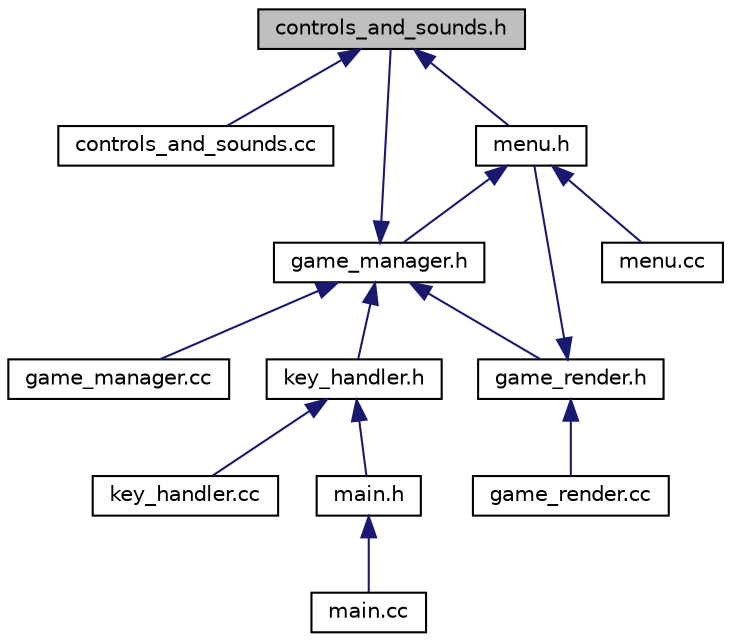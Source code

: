 digraph "controls_and_sounds.h"
{
  edge [fontname="Helvetica",fontsize="10",labelfontname="Helvetica",labelfontsize="10"];
  node [fontname="Helvetica",fontsize="10",shape=record];
  Node1 [label="controls_and_sounds.h",height=0.2,width=0.4,color="black", fillcolor="grey75", style="filled", fontcolor="black"];
  Node1 -> Node2 [dir="back",color="midnightblue",fontsize="10",style="solid",fontname="Helvetica"];
  Node2 [label="controls_and_sounds.cc",height=0.2,width=0.4,color="black", fillcolor="white", style="filled",URL="$controls__and__sounds_8cc.html",tooltip="file that manages audios and game controls. "];
  Node1 -> Node3 [dir="back",color="midnightblue",fontsize="10",style="solid",fontname="Helvetica"];
  Node3 [label="menu.h",height=0.2,width=0.4,color="black", fillcolor="white", style="filled",URL="$menu_8h.html",tooltip="declarations of variables and functions of menu file. "];
  Node3 -> Node4 [dir="back",color="midnightblue",fontsize="10",style="solid",fontname="Helvetica"];
  Node4 [label="game_manager.h",height=0.2,width=0.4,color="black", fillcolor="white", style="filled",URL="$game__manager_8h.html",tooltip="declarations of variables and functions of game_manager file. "];
  Node4 -> Node1 [dir="back",color="midnightblue",fontsize="10",style="solid",fontname="Helvetica"];
  Node4 -> Node5 [dir="back",color="midnightblue",fontsize="10",style="solid",fontname="Helvetica"];
  Node5 [label="game_render.h",height=0.2,width=0.4,color="black", fillcolor="white", style="filled",URL="$game__render_8h.html",tooltip="declarations of variables and functions of game_render file. "];
  Node5 -> Node3 [dir="back",color="midnightblue",fontsize="10",style="solid",fontname="Helvetica"];
  Node5 -> Node6 [dir="back",color="midnightblue",fontsize="10",style="solid",fontname="Helvetica"];
  Node6 [label="game_render.cc",height=0.2,width=0.4,color="black", fillcolor="white", style="filled",URL="$game__render_8cc.html",tooltip="file that includes the main code for the play of the game. "];
  Node4 -> Node7 [dir="back",color="midnightblue",fontsize="10",style="solid",fontname="Helvetica"];
  Node7 [label="game_manager.cc",height=0.2,width=0.4,color="black", fillcolor="white", style="filled",URL="$game__manager_8cc.html",tooltip="file that handles the game state. "];
  Node4 -> Node8 [dir="back",color="midnightblue",fontsize="10",style="solid",fontname="Helvetica"];
  Node8 [label="key_handler.h",height=0.2,width=0.4,color="black", fillcolor="white", style="filled",URL="$key__handler_8h.html",tooltip="declarations of variables and functions of key_handler file. "];
  Node8 -> Node9 [dir="back",color="midnightblue",fontsize="10",style="solid",fontname="Helvetica"];
  Node9 [label="key_handler.cc",height=0.2,width=0.4,color="black", fillcolor="white", style="filled",URL="$key__handler_8cc.html",tooltip="file that manages the input from keyboard. "];
  Node8 -> Node10 [dir="back",color="midnightblue",fontsize="10",style="solid",fontname="Helvetica"];
  Node10 [label="main.h",height=0.2,width=0.4,color="black", fillcolor="white", style="filled",URL="$main_8h.html",tooltip="declarations of variables and functions of main file. "];
  Node10 -> Node11 [dir="back",color="midnightblue",fontsize="10",style="solid",fontname="Helvetica"];
  Node11 [label="main.cc",height=0.2,width=0.4,color="black", fillcolor="white", style="filled",URL="$main_8cc.html",tooltip="file that holds the main functions of the game. "];
  Node3 -> Node12 [dir="back",color="midnightblue",fontsize="10",style="solid",fontname="Helvetica"];
  Node12 [label="menu.cc",height=0.2,width=0.4,color="black", fillcolor="white", style="filled",URL="$menu_8cc.html",tooltip="file that handles the menu and the options_menu. "];
}

